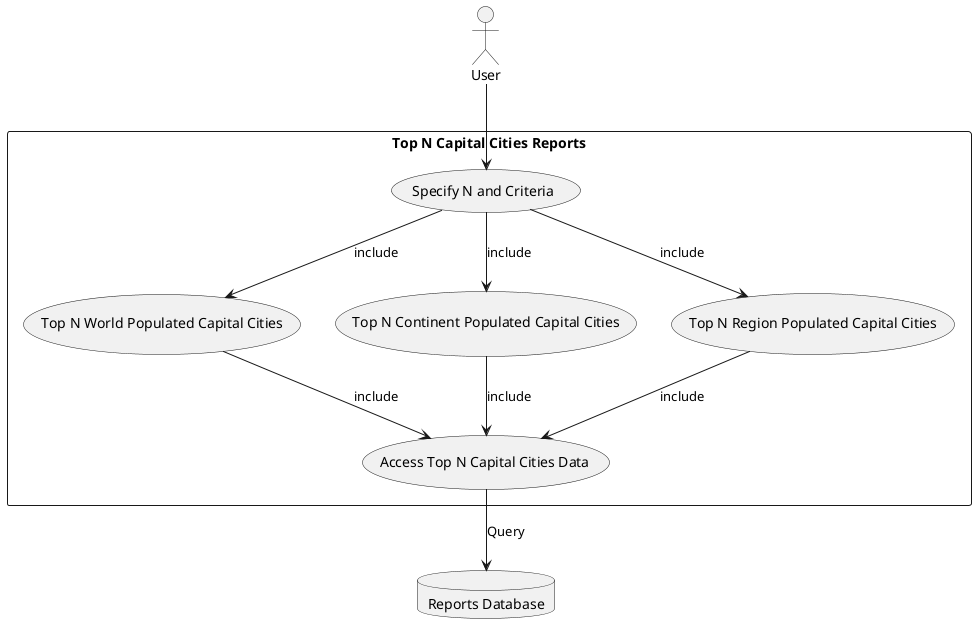 @startuml
actor User as U
database "Reports Database" as DB

rectangle "Top N Capital Cities Reports" {
  usecase "Specify N and Criteria" as UC1
  usecase "Top N World Populated Capital Cities" as UC2
  usecase "Top N Continent Populated Capital Cities" as UC3
  usecase "Top N Region Populated Capital Cities" as UC4
  usecase "Access Top N Capital Cities Data" as UC5

  U --> UC1
  UC1 --> UC2 : include
  UC1 --> UC3 : include
  UC1 --> UC4 : include
  UC2 --> UC5 : include
  UC3 --> UC5 : include
  UC4 --> UC5 : include
 
} 

UC5 --> DB : Query
@enduml

